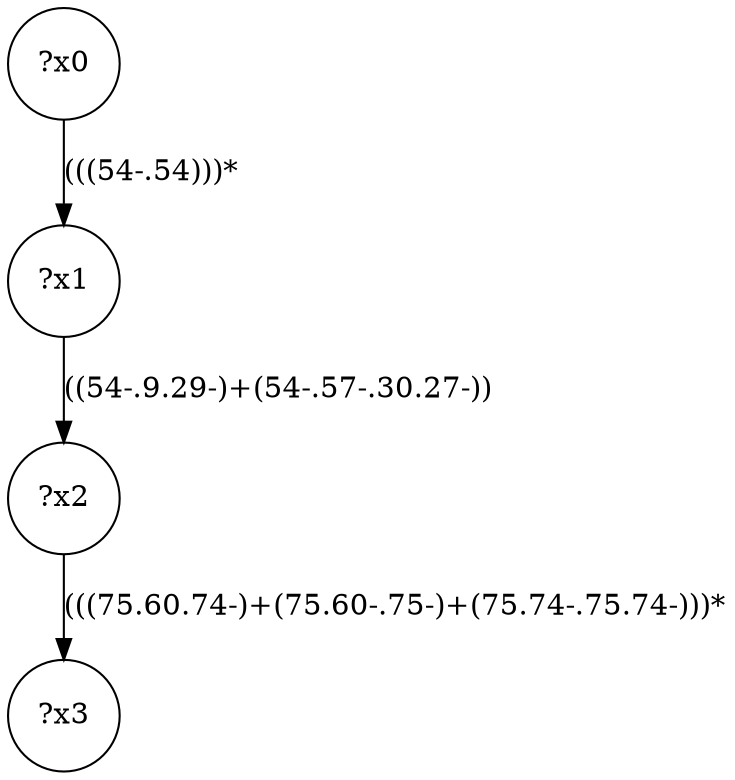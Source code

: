 digraph g {
	x0 [shape=circle, label="?x0"];
	x1 [shape=circle, label="?x1"];
	x0 -> x1 [label="(((54-.54)))*"];
	x2 [shape=circle, label="?x2"];
	x1 -> x2 [label="((54-.9.29-)+(54-.57-.30.27-))"];
	x3 [shape=circle, label="?x3"];
	x2 -> x3 [label="(((75.60.74-)+(75.60-.75-)+(75.74-.75.74-)))*"];
}
